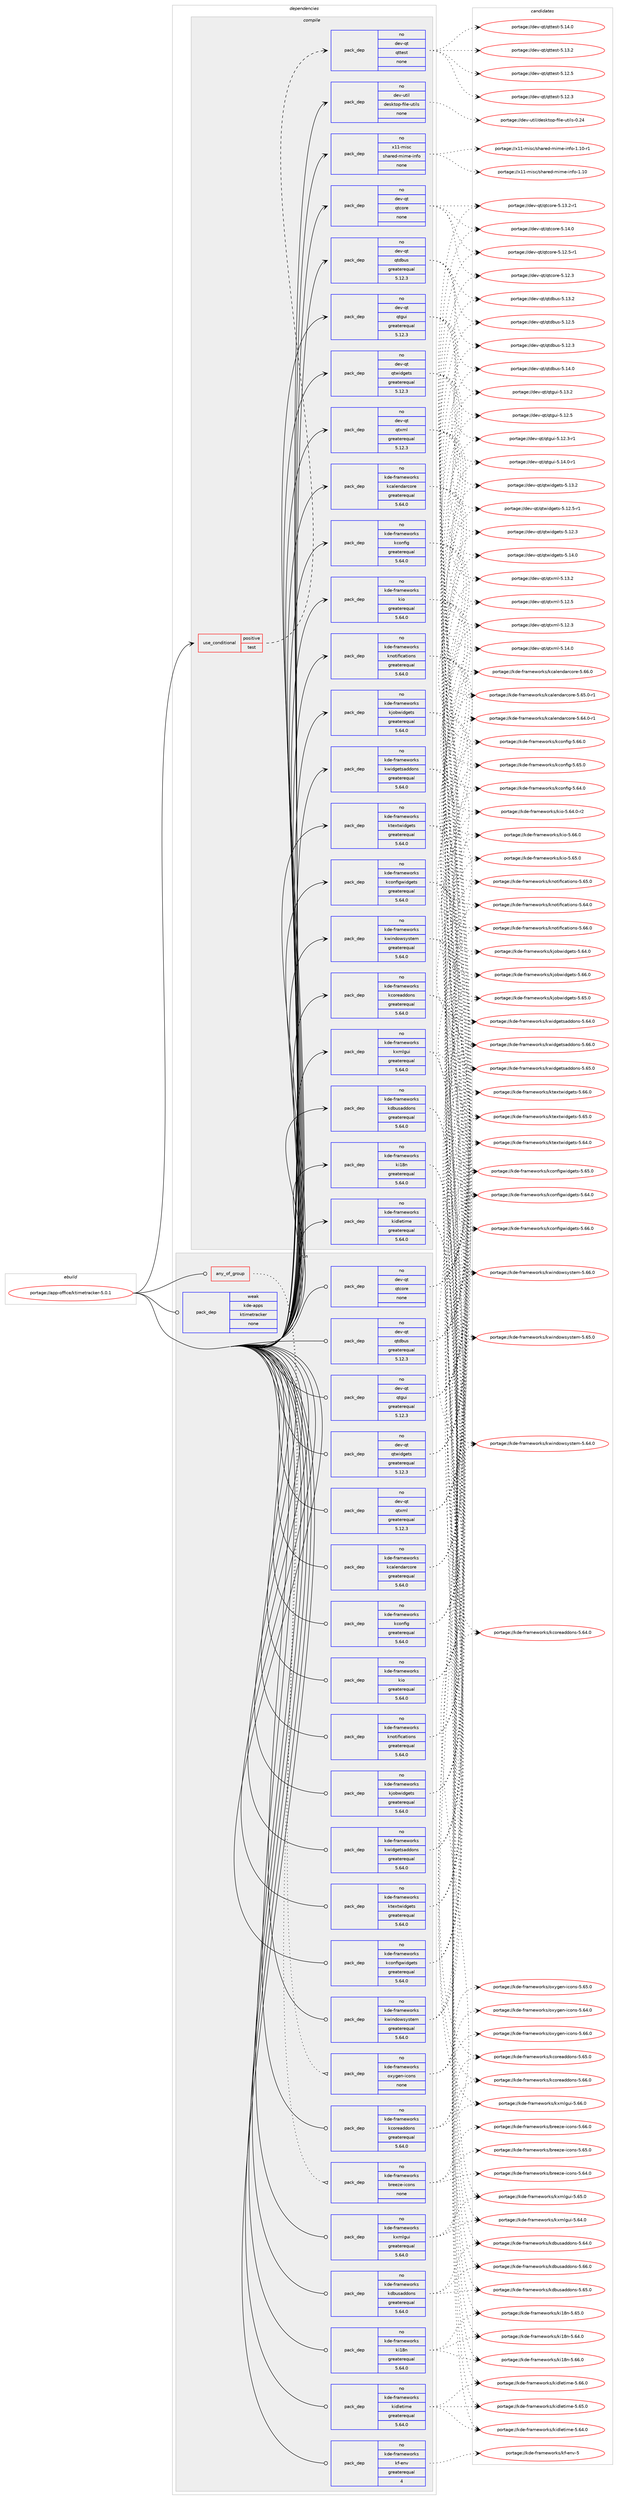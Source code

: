 digraph prolog {

# *************
# Graph options
# *************

newrank=true;
concentrate=true;
compound=true;
graph [rankdir=LR,fontname=Helvetica,fontsize=10,ranksep=1.5];#, ranksep=2.5, nodesep=0.2];
edge  [arrowhead=vee];
node  [fontname=Helvetica,fontsize=10];

# **********
# The ebuild
# **********

subgraph cluster_leftcol {
color=gray;
label=<<i>ebuild</i>>;
id [label="portage://app-office/ktimetracker-5.0.1", color=red, width=4, href="../app-office/ktimetracker-5.0.1.svg"];
}

# ****************
# The dependencies
# ****************

subgraph cluster_midcol {
color=gray;
label=<<i>dependencies</i>>;
subgraph cluster_compile {
fillcolor="#eeeeee";
style=filled;
label=<<i>compile</i>>;
subgraph cond141971 {
dependency606151 [label=<<TABLE BORDER="0" CELLBORDER="1" CELLSPACING="0" CELLPADDING="4"><TR><TD ROWSPAN="3" CELLPADDING="10">use_conditional</TD></TR><TR><TD>positive</TD></TR><TR><TD>test</TD></TR></TABLE>>, shape=none, color=red];
subgraph pack456064 {
dependency606152 [label=<<TABLE BORDER="0" CELLBORDER="1" CELLSPACING="0" CELLPADDING="4" WIDTH="220"><TR><TD ROWSPAN="6" CELLPADDING="30">pack_dep</TD></TR><TR><TD WIDTH="110">no</TD></TR><TR><TD>dev-qt</TD></TR><TR><TD>qttest</TD></TR><TR><TD>none</TD></TR><TR><TD></TD></TR></TABLE>>, shape=none, color=blue];
}
dependency606151:e -> dependency606152:w [weight=20,style="dashed",arrowhead="vee"];
}
id:e -> dependency606151:w [weight=20,style="solid",arrowhead="vee"];
subgraph pack456065 {
dependency606153 [label=<<TABLE BORDER="0" CELLBORDER="1" CELLSPACING="0" CELLPADDING="4" WIDTH="220"><TR><TD ROWSPAN="6" CELLPADDING="30">pack_dep</TD></TR><TR><TD WIDTH="110">no</TD></TR><TR><TD>dev-qt</TD></TR><TR><TD>qtcore</TD></TR><TR><TD>none</TD></TR><TR><TD></TD></TR></TABLE>>, shape=none, color=blue];
}
id:e -> dependency606153:w [weight=20,style="solid",arrowhead="vee"];
subgraph pack456066 {
dependency606154 [label=<<TABLE BORDER="0" CELLBORDER="1" CELLSPACING="0" CELLPADDING="4" WIDTH="220"><TR><TD ROWSPAN="6" CELLPADDING="30">pack_dep</TD></TR><TR><TD WIDTH="110">no</TD></TR><TR><TD>dev-qt</TD></TR><TR><TD>qtdbus</TD></TR><TR><TD>greaterequal</TD></TR><TR><TD>5.12.3</TD></TR></TABLE>>, shape=none, color=blue];
}
id:e -> dependency606154:w [weight=20,style="solid",arrowhead="vee"];
subgraph pack456067 {
dependency606155 [label=<<TABLE BORDER="0" CELLBORDER="1" CELLSPACING="0" CELLPADDING="4" WIDTH="220"><TR><TD ROWSPAN="6" CELLPADDING="30">pack_dep</TD></TR><TR><TD WIDTH="110">no</TD></TR><TR><TD>dev-qt</TD></TR><TR><TD>qtgui</TD></TR><TR><TD>greaterequal</TD></TR><TR><TD>5.12.3</TD></TR></TABLE>>, shape=none, color=blue];
}
id:e -> dependency606155:w [weight=20,style="solid",arrowhead="vee"];
subgraph pack456068 {
dependency606156 [label=<<TABLE BORDER="0" CELLBORDER="1" CELLSPACING="0" CELLPADDING="4" WIDTH="220"><TR><TD ROWSPAN="6" CELLPADDING="30">pack_dep</TD></TR><TR><TD WIDTH="110">no</TD></TR><TR><TD>dev-qt</TD></TR><TR><TD>qtwidgets</TD></TR><TR><TD>greaterequal</TD></TR><TR><TD>5.12.3</TD></TR></TABLE>>, shape=none, color=blue];
}
id:e -> dependency606156:w [weight=20,style="solid",arrowhead="vee"];
subgraph pack456069 {
dependency606157 [label=<<TABLE BORDER="0" CELLBORDER="1" CELLSPACING="0" CELLPADDING="4" WIDTH="220"><TR><TD ROWSPAN="6" CELLPADDING="30">pack_dep</TD></TR><TR><TD WIDTH="110">no</TD></TR><TR><TD>dev-qt</TD></TR><TR><TD>qtxml</TD></TR><TR><TD>greaterequal</TD></TR><TR><TD>5.12.3</TD></TR></TABLE>>, shape=none, color=blue];
}
id:e -> dependency606157:w [weight=20,style="solid",arrowhead="vee"];
subgraph pack456070 {
dependency606158 [label=<<TABLE BORDER="0" CELLBORDER="1" CELLSPACING="0" CELLPADDING="4" WIDTH="220"><TR><TD ROWSPAN="6" CELLPADDING="30">pack_dep</TD></TR><TR><TD WIDTH="110">no</TD></TR><TR><TD>dev-util</TD></TR><TR><TD>desktop-file-utils</TD></TR><TR><TD>none</TD></TR><TR><TD></TD></TR></TABLE>>, shape=none, color=blue];
}
id:e -> dependency606158:w [weight=20,style="solid",arrowhead="vee"];
subgraph pack456071 {
dependency606159 [label=<<TABLE BORDER="0" CELLBORDER="1" CELLSPACING="0" CELLPADDING="4" WIDTH="220"><TR><TD ROWSPAN="6" CELLPADDING="30">pack_dep</TD></TR><TR><TD WIDTH="110">no</TD></TR><TR><TD>kde-frameworks</TD></TR><TR><TD>kcalendarcore</TD></TR><TR><TD>greaterequal</TD></TR><TR><TD>5.64.0</TD></TR></TABLE>>, shape=none, color=blue];
}
id:e -> dependency606159:w [weight=20,style="solid",arrowhead="vee"];
subgraph pack456072 {
dependency606160 [label=<<TABLE BORDER="0" CELLBORDER="1" CELLSPACING="0" CELLPADDING="4" WIDTH="220"><TR><TD ROWSPAN="6" CELLPADDING="30">pack_dep</TD></TR><TR><TD WIDTH="110">no</TD></TR><TR><TD>kde-frameworks</TD></TR><TR><TD>kconfig</TD></TR><TR><TD>greaterequal</TD></TR><TR><TD>5.64.0</TD></TR></TABLE>>, shape=none, color=blue];
}
id:e -> dependency606160:w [weight=20,style="solid",arrowhead="vee"];
subgraph pack456073 {
dependency606161 [label=<<TABLE BORDER="0" CELLBORDER="1" CELLSPACING="0" CELLPADDING="4" WIDTH="220"><TR><TD ROWSPAN="6" CELLPADDING="30">pack_dep</TD></TR><TR><TD WIDTH="110">no</TD></TR><TR><TD>kde-frameworks</TD></TR><TR><TD>kconfigwidgets</TD></TR><TR><TD>greaterequal</TD></TR><TR><TD>5.64.0</TD></TR></TABLE>>, shape=none, color=blue];
}
id:e -> dependency606161:w [weight=20,style="solid",arrowhead="vee"];
subgraph pack456074 {
dependency606162 [label=<<TABLE BORDER="0" CELLBORDER="1" CELLSPACING="0" CELLPADDING="4" WIDTH="220"><TR><TD ROWSPAN="6" CELLPADDING="30">pack_dep</TD></TR><TR><TD WIDTH="110">no</TD></TR><TR><TD>kde-frameworks</TD></TR><TR><TD>kcoreaddons</TD></TR><TR><TD>greaterequal</TD></TR><TR><TD>5.64.0</TD></TR></TABLE>>, shape=none, color=blue];
}
id:e -> dependency606162:w [weight=20,style="solid",arrowhead="vee"];
subgraph pack456075 {
dependency606163 [label=<<TABLE BORDER="0" CELLBORDER="1" CELLSPACING="0" CELLPADDING="4" WIDTH="220"><TR><TD ROWSPAN="6" CELLPADDING="30">pack_dep</TD></TR><TR><TD WIDTH="110">no</TD></TR><TR><TD>kde-frameworks</TD></TR><TR><TD>kdbusaddons</TD></TR><TR><TD>greaterequal</TD></TR><TR><TD>5.64.0</TD></TR></TABLE>>, shape=none, color=blue];
}
id:e -> dependency606163:w [weight=20,style="solid",arrowhead="vee"];
subgraph pack456076 {
dependency606164 [label=<<TABLE BORDER="0" CELLBORDER="1" CELLSPACING="0" CELLPADDING="4" WIDTH="220"><TR><TD ROWSPAN="6" CELLPADDING="30">pack_dep</TD></TR><TR><TD WIDTH="110">no</TD></TR><TR><TD>kde-frameworks</TD></TR><TR><TD>ki18n</TD></TR><TR><TD>greaterequal</TD></TR><TR><TD>5.64.0</TD></TR></TABLE>>, shape=none, color=blue];
}
id:e -> dependency606164:w [weight=20,style="solid",arrowhead="vee"];
subgraph pack456077 {
dependency606165 [label=<<TABLE BORDER="0" CELLBORDER="1" CELLSPACING="0" CELLPADDING="4" WIDTH="220"><TR><TD ROWSPAN="6" CELLPADDING="30">pack_dep</TD></TR><TR><TD WIDTH="110">no</TD></TR><TR><TD>kde-frameworks</TD></TR><TR><TD>kidletime</TD></TR><TR><TD>greaterequal</TD></TR><TR><TD>5.64.0</TD></TR></TABLE>>, shape=none, color=blue];
}
id:e -> dependency606165:w [weight=20,style="solid",arrowhead="vee"];
subgraph pack456078 {
dependency606166 [label=<<TABLE BORDER="0" CELLBORDER="1" CELLSPACING="0" CELLPADDING="4" WIDTH="220"><TR><TD ROWSPAN="6" CELLPADDING="30">pack_dep</TD></TR><TR><TD WIDTH="110">no</TD></TR><TR><TD>kde-frameworks</TD></TR><TR><TD>kio</TD></TR><TR><TD>greaterequal</TD></TR><TR><TD>5.64.0</TD></TR></TABLE>>, shape=none, color=blue];
}
id:e -> dependency606166:w [weight=20,style="solid",arrowhead="vee"];
subgraph pack456079 {
dependency606167 [label=<<TABLE BORDER="0" CELLBORDER="1" CELLSPACING="0" CELLPADDING="4" WIDTH="220"><TR><TD ROWSPAN="6" CELLPADDING="30">pack_dep</TD></TR><TR><TD WIDTH="110">no</TD></TR><TR><TD>kde-frameworks</TD></TR><TR><TD>kjobwidgets</TD></TR><TR><TD>greaterequal</TD></TR><TR><TD>5.64.0</TD></TR></TABLE>>, shape=none, color=blue];
}
id:e -> dependency606167:w [weight=20,style="solid",arrowhead="vee"];
subgraph pack456080 {
dependency606168 [label=<<TABLE BORDER="0" CELLBORDER="1" CELLSPACING="0" CELLPADDING="4" WIDTH="220"><TR><TD ROWSPAN="6" CELLPADDING="30">pack_dep</TD></TR><TR><TD WIDTH="110">no</TD></TR><TR><TD>kde-frameworks</TD></TR><TR><TD>knotifications</TD></TR><TR><TD>greaterequal</TD></TR><TR><TD>5.64.0</TD></TR></TABLE>>, shape=none, color=blue];
}
id:e -> dependency606168:w [weight=20,style="solid",arrowhead="vee"];
subgraph pack456081 {
dependency606169 [label=<<TABLE BORDER="0" CELLBORDER="1" CELLSPACING="0" CELLPADDING="4" WIDTH="220"><TR><TD ROWSPAN="6" CELLPADDING="30">pack_dep</TD></TR><TR><TD WIDTH="110">no</TD></TR><TR><TD>kde-frameworks</TD></TR><TR><TD>ktextwidgets</TD></TR><TR><TD>greaterequal</TD></TR><TR><TD>5.64.0</TD></TR></TABLE>>, shape=none, color=blue];
}
id:e -> dependency606169:w [weight=20,style="solid",arrowhead="vee"];
subgraph pack456082 {
dependency606170 [label=<<TABLE BORDER="0" CELLBORDER="1" CELLSPACING="0" CELLPADDING="4" WIDTH="220"><TR><TD ROWSPAN="6" CELLPADDING="30">pack_dep</TD></TR><TR><TD WIDTH="110">no</TD></TR><TR><TD>kde-frameworks</TD></TR><TR><TD>kwidgetsaddons</TD></TR><TR><TD>greaterequal</TD></TR><TR><TD>5.64.0</TD></TR></TABLE>>, shape=none, color=blue];
}
id:e -> dependency606170:w [weight=20,style="solid",arrowhead="vee"];
subgraph pack456083 {
dependency606171 [label=<<TABLE BORDER="0" CELLBORDER="1" CELLSPACING="0" CELLPADDING="4" WIDTH="220"><TR><TD ROWSPAN="6" CELLPADDING="30">pack_dep</TD></TR><TR><TD WIDTH="110">no</TD></TR><TR><TD>kde-frameworks</TD></TR><TR><TD>kwindowsystem</TD></TR><TR><TD>greaterequal</TD></TR><TR><TD>5.64.0</TD></TR></TABLE>>, shape=none, color=blue];
}
id:e -> dependency606171:w [weight=20,style="solid",arrowhead="vee"];
subgraph pack456084 {
dependency606172 [label=<<TABLE BORDER="0" CELLBORDER="1" CELLSPACING="0" CELLPADDING="4" WIDTH="220"><TR><TD ROWSPAN="6" CELLPADDING="30">pack_dep</TD></TR><TR><TD WIDTH="110">no</TD></TR><TR><TD>kde-frameworks</TD></TR><TR><TD>kxmlgui</TD></TR><TR><TD>greaterequal</TD></TR><TR><TD>5.64.0</TD></TR></TABLE>>, shape=none, color=blue];
}
id:e -> dependency606172:w [weight=20,style="solid",arrowhead="vee"];
subgraph pack456085 {
dependency606173 [label=<<TABLE BORDER="0" CELLBORDER="1" CELLSPACING="0" CELLPADDING="4" WIDTH="220"><TR><TD ROWSPAN="6" CELLPADDING="30">pack_dep</TD></TR><TR><TD WIDTH="110">no</TD></TR><TR><TD>x11-misc</TD></TR><TR><TD>shared-mime-info</TD></TR><TR><TD>none</TD></TR><TR><TD></TD></TR></TABLE>>, shape=none, color=blue];
}
id:e -> dependency606173:w [weight=20,style="solid",arrowhead="vee"];
}
subgraph cluster_compileandrun {
fillcolor="#eeeeee";
style=filled;
label=<<i>compile and run</i>>;
}
subgraph cluster_run {
fillcolor="#eeeeee";
style=filled;
label=<<i>run</i>>;
subgraph any7840 {
dependency606174 [label=<<TABLE BORDER="0" CELLBORDER="1" CELLSPACING="0" CELLPADDING="4"><TR><TD CELLPADDING="10">any_of_group</TD></TR></TABLE>>, shape=none, color=red];subgraph pack456086 {
dependency606175 [label=<<TABLE BORDER="0" CELLBORDER="1" CELLSPACING="0" CELLPADDING="4" WIDTH="220"><TR><TD ROWSPAN="6" CELLPADDING="30">pack_dep</TD></TR><TR><TD WIDTH="110">no</TD></TR><TR><TD>kde-frameworks</TD></TR><TR><TD>breeze-icons</TD></TR><TR><TD>none</TD></TR><TR><TD></TD></TR></TABLE>>, shape=none, color=blue];
}
dependency606174:e -> dependency606175:w [weight=20,style="dotted",arrowhead="oinv"];
subgraph pack456087 {
dependency606176 [label=<<TABLE BORDER="0" CELLBORDER="1" CELLSPACING="0" CELLPADDING="4" WIDTH="220"><TR><TD ROWSPAN="6" CELLPADDING="30">pack_dep</TD></TR><TR><TD WIDTH="110">no</TD></TR><TR><TD>kde-frameworks</TD></TR><TR><TD>oxygen-icons</TD></TR><TR><TD>none</TD></TR><TR><TD></TD></TR></TABLE>>, shape=none, color=blue];
}
dependency606174:e -> dependency606176:w [weight=20,style="dotted",arrowhead="oinv"];
}
id:e -> dependency606174:w [weight=20,style="solid",arrowhead="odot"];
subgraph pack456088 {
dependency606177 [label=<<TABLE BORDER="0" CELLBORDER="1" CELLSPACING="0" CELLPADDING="4" WIDTH="220"><TR><TD ROWSPAN="6" CELLPADDING="30">pack_dep</TD></TR><TR><TD WIDTH="110">no</TD></TR><TR><TD>dev-qt</TD></TR><TR><TD>qtcore</TD></TR><TR><TD>none</TD></TR><TR><TD></TD></TR></TABLE>>, shape=none, color=blue];
}
id:e -> dependency606177:w [weight=20,style="solid",arrowhead="odot"];
subgraph pack456089 {
dependency606178 [label=<<TABLE BORDER="0" CELLBORDER="1" CELLSPACING="0" CELLPADDING="4" WIDTH="220"><TR><TD ROWSPAN="6" CELLPADDING="30">pack_dep</TD></TR><TR><TD WIDTH="110">no</TD></TR><TR><TD>dev-qt</TD></TR><TR><TD>qtdbus</TD></TR><TR><TD>greaterequal</TD></TR><TR><TD>5.12.3</TD></TR></TABLE>>, shape=none, color=blue];
}
id:e -> dependency606178:w [weight=20,style="solid",arrowhead="odot"];
subgraph pack456090 {
dependency606179 [label=<<TABLE BORDER="0" CELLBORDER="1" CELLSPACING="0" CELLPADDING="4" WIDTH="220"><TR><TD ROWSPAN="6" CELLPADDING="30">pack_dep</TD></TR><TR><TD WIDTH="110">no</TD></TR><TR><TD>dev-qt</TD></TR><TR><TD>qtgui</TD></TR><TR><TD>greaterequal</TD></TR><TR><TD>5.12.3</TD></TR></TABLE>>, shape=none, color=blue];
}
id:e -> dependency606179:w [weight=20,style="solid",arrowhead="odot"];
subgraph pack456091 {
dependency606180 [label=<<TABLE BORDER="0" CELLBORDER="1" CELLSPACING="0" CELLPADDING="4" WIDTH="220"><TR><TD ROWSPAN="6" CELLPADDING="30">pack_dep</TD></TR><TR><TD WIDTH="110">no</TD></TR><TR><TD>dev-qt</TD></TR><TR><TD>qtwidgets</TD></TR><TR><TD>greaterequal</TD></TR><TR><TD>5.12.3</TD></TR></TABLE>>, shape=none, color=blue];
}
id:e -> dependency606180:w [weight=20,style="solid",arrowhead="odot"];
subgraph pack456092 {
dependency606181 [label=<<TABLE BORDER="0" CELLBORDER="1" CELLSPACING="0" CELLPADDING="4" WIDTH="220"><TR><TD ROWSPAN="6" CELLPADDING="30">pack_dep</TD></TR><TR><TD WIDTH="110">no</TD></TR><TR><TD>dev-qt</TD></TR><TR><TD>qtxml</TD></TR><TR><TD>greaterequal</TD></TR><TR><TD>5.12.3</TD></TR></TABLE>>, shape=none, color=blue];
}
id:e -> dependency606181:w [weight=20,style="solid",arrowhead="odot"];
subgraph pack456093 {
dependency606182 [label=<<TABLE BORDER="0" CELLBORDER="1" CELLSPACING="0" CELLPADDING="4" WIDTH="220"><TR><TD ROWSPAN="6" CELLPADDING="30">pack_dep</TD></TR><TR><TD WIDTH="110">no</TD></TR><TR><TD>kde-frameworks</TD></TR><TR><TD>kcalendarcore</TD></TR><TR><TD>greaterequal</TD></TR><TR><TD>5.64.0</TD></TR></TABLE>>, shape=none, color=blue];
}
id:e -> dependency606182:w [weight=20,style="solid",arrowhead="odot"];
subgraph pack456094 {
dependency606183 [label=<<TABLE BORDER="0" CELLBORDER="1" CELLSPACING="0" CELLPADDING="4" WIDTH="220"><TR><TD ROWSPAN="6" CELLPADDING="30">pack_dep</TD></TR><TR><TD WIDTH="110">no</TD></TR><TR><TD>kde-frameworks</TD></TR><TR><TD>kconfig</TD></TR><TR><TD>greaterequal</TD></TR><TR><TD>5.64.0</TD></TR></TABLE>>, shape=none, color=blue];
}
id:e -> dependency606183:w [weight=20,style="solid",arrowhead="odot"];
subgraph pack456095 {
dependency606184 [label=<<TABLE BORDER="0" CELLBORDER="1" CELLSPACING="0" CELLPADDING="4" WIDTH="220"><TR><TD ROWSPAN="6" CELLPADDING="30">pack_dep</TD></TR><TR><TD WIDTH="110">no</TD></TR><TR><TD>kde-frameworks</TD></TR><TR><TD>kconfigwidgets</TD></TR><TR><TD>greaterequal</TD></TR><TR><TD>5.64.0</TD></TR></TABLE>>, shape=none, color=blue];
}
id:e -> dependency606184:w [weight=20,style="solid",arrowhead="odot"];
subgraph pack456096 {
dependency606185 [label=<<TABLE BORDER="0" CELLBORDER="1" CELLSPACING="0" CELLPADDING="4" WIDTH="220"><TR><TD ROWSPAN="6" CELLPADDING="30">pack_dep</TD></TR><TR><TD WIDTH="110">no</TD></TR><TR><TD>kde-frameworks</TD></TR><TR><TD>kcoreaddons</TD></TR><TR><TD>greaterequal</TD></TR><TR><TD>5.64.0</TD></TR></TABLE>>, shape=none, color=blue];
}
id:e -> dependency606185:w [weight=20,style="solid",arrowhead="odot"];
subgraph pack456097 {
dependency606186 [label=<<TABLE BORDER="0" CELLBORDER="1" CELLSPACING="0" CELLPADDING="4" WIDTH="220"><TR><TD ROWSPAN="6" CELLPADDING="30">pack_dep</TD></TR><TR><TD WIDTH="110">no</TD></TR><TR><TD>kde-frameworks</TD></TR><TR><TD>kdbusaddons</TD></TR><TR><TD>greaterequal</TD></TR><TR><TD>5.64.0</TD></TR></TABLE>>, shape=none, color=blue];
}
id:e -> dependency606186:w [weight=20,style="solid",arrowhead="odot"];
subgraph pack456098 {
dependency606187 [label=<<TABLE BORDER="0" CELLBORDER="1" CELLSPACING="0" CELLPADDING="4" WIDTH="220"><TR><TD ROWSPAN="6" CELLPADDING="30">pack_dep</TD></TR><TR><TD WIDTH="110">no</TD></TR><TR><TD>kde-frameworks</TD></TR><TR><TD>kf-env</TD></TR><TR><TD>greaterequal</TD></TR><TR><TD>4</TD></TR></TABLE>>, shape=none, color=blue];
}
id:e -> dependency606187:w [weight=20,style="solid",arrowhead="odot"];
subgraph pack456099 {
dependency606188 [label=<<TABLE BORDER="0" CELLBORDER="1" CELLSPACING="0" CELLPADDING="4" WIDTH="220"><TR><TD ROWSPAN="6" CELLPADDING="30">pack_dep</TD></TR><TR><TD WIDTH="110">no</TD></TR><TR><TD>kde-frameworks</TD></TR><TR><TD>ki18n</TD></TR><TR><TD>greaterequal</TD></TR><TR><TD>5.64.0</TD></TR></TABLE>>, shape=none, color=blue];
}
id:e -> dependency606188:w [weight=20,style="solid",arrowhead="odot"];
subgraph pack456100 {
dependency606189 [label=<<TABLE BORDER="0" CELLBORDER="1" CELLSPACING="0" CELLPADDING="4" WIDTH="220"><TR><TD ROWSPAN="6" CELLPADDING="30">pack_dep</TD></TR><TR><TD WIDTH="110">no</TD></TR><TR><TD>kde-frameworks</TD></TR><TR><TD>kidletime</TD></TR><TR><TD>greaterequal</TD></TR><TR><TD>5.64.0</TD></TR></TABLE>>, shape=none, color=blue];
}
id:e -> dependency606189:w [weight=20,style="solid",arrowhead="odot"];
subgraph pack456101 {
dependency606190 [label=<<TABLE BORDER="0" CELLBORDER="1" CELLSPACING="0" CELLPADDING="4" WIDTH="220"><TR><TD ROWSPAN="6" CELLPADDING="30">pack_dep</TD></TR><TR><TD WIDTH="110">no</TD></TR><TR><TD>kde-frameworks</TD></TR><TR><TD>kio</TD></TR><TR><TD>greaterequal</TD></TR><TR><TD>5.64.0</TD></TR></TABLE>>, shape=none, color=blue];
}
id:e -> dependency606190:w [weight=20,style="solid",arrowhead="odot"];
subgraph pack456102 {
dependency606191 [label=<<TABLE BORDER="0" CELLBORDER="1" CELLSPACING="0" CELLPADDING="4" WIDTH="220"><TR><TD ROWSPAN="6" CELLPADDING="30">pack_dep</TD></TR><TR><TD WIDTH="110">no</TD></TR><TR><TD>kde-frameworks</TD></TR><TR><TD>kjobwidgets</TD></TR><TR><TD>greaterequal</TD></TR><TR><TD>5.64.0</TD></TR></TABLE>>, shape=none, color=blue];
}
id:e -> dependency606191:w [weight=20,style="solid",arrowhead="odot"];
subgraph pack456103 {
dependency606192 [label=<<TABLE BORDER="0" CELLBORDER="1" CELLSPACING="0" CELLPADDING="4" WIDTH="220"><TR><TD ROWSPAN="6" CELLPADDING="30">pack_dep</TD></TR><TR><TD WIDTH="110">no</TD></TR><TR><TD>kde-frameworks</TD></TR><TR><TD>knotifications</TD></TR><TR><TD>greaterequal</TD></TR><TR><TD>5.64.0</TD></TR></TABLE>>, shape=none, color=blue];
}
id:e -> dependency606192:w [weight=20,style="solid",arrowhead="odot"];
subgraph pack456104 {
dependency606193 [label=<<TABLE BORDER="0" CELLBORDER="1" CELLSPACING="0" CELLPADDING="4" WIDTH="220"><TR><TD ROWSPAN="6" CELLPADDING="30">pack_dep</TD></TR><TR><TD WIDTH="110">no</TD></TR><TR><TD>kde-frameworks</TD></TR><TR><TD>ktextwidgets</TD></TR><TR><TD>greaterequal</TD></TR><TR><TD>5.64.0</TD></TR></TABLE>>, shape=none, color=blue];
}
id:e -> dependency606193:w [weight=20,style="solid",arrowhead="odot"];
subgraph pack456105 {
dependency606194 [label=<<TABLE BORDER="0" CELLBORDER="1" CELLSPACING="0" CELLPADDING="4" WIDTH="220"><TR><TD ROWSPAN="6" CELLPADDING="30">pack_dep</TD></TR><TR><TD WIDTH="110">no</TD></TR><TR><TD>kde-frameworks</TD></TR><TR><TD>kwidgetsaddons</TD></TR><TR><TD>greaterequal</TD></TR><TR><TD>5.64.0</TD></TR></TABLE>>, shape=none, color=blue];
}
id:e -> dependency606194:w [weight=20,style="solid",arrowhead="odot"];
subgraph pack456106 {
dependency606195 [label=<<TABLE BORDER="0" CELLBORDER="1" CELLSPACING="0" CELLPADDING="4" WIDTH="220"><TR><TD ROWSPAN="6" CELLPADDING="30">pack_dep</TD></TR><TR><TD WIDTH="110">no</TD></TR><TR><TD>kde-frameworks</TD></TR><TR><TD>kwindowsystem</TD></TR><TR><TD>greaterequal</TD></TR><TR><TD>5.64.0</TD></TR></TABLE>>, shape=none, color=blue];
}
id:e -> dependency606195:w [weight=20,style="solid",arrowhead="odot"];
subgraph pack456107 {
dependency606196 [label=<<TABLE BORDER="0" CELLBORDER="1" CELLSPACING="0" CELLPADDING="4" WIDTH="220"><TR><TD ROWSPAN="6" CELLPADDING="30">pack_dep</TD></TR><TR><TD WIDTH="110">no</TD></TR><TR><TD>kde-frameworks</TD></TR><TR><TD>kxmlgui</TD></TR><TR><TD>greaterequal</TD></TR><TR><TD>5.64.0</TD></TR></TABLE>>, shape=none, color=blue];
}
id:e -> dependency606196:w [weight=20,style="solid",arrowhead="odot"];
subgraph pack456108 {
dependency606197 [label=<<TABLE BORDER="0" CELLBORDER="1" CELLSPACING="0" CELLPADDING="4" WIDTH="220"><TR><TD ROWSPAN="6" CELLPADDING="30">pack_dep</TD></TR><TR><TD WIDTH="110">weak</TD></TR><TR><TD>kde-apps</TD></TR><TR><TD>ktimetracker</TD></TR><TR><TD>none</TD></TR><TR><TD></TD></TR></TABLE>>, shape=none, color=blue];
}
id:e -> dependency606197:w [weight=20,style="solid",arrowhead="odot"];
}
}

# **************
# The candidates
# **************

subgraph cluster_choices {
rank=same;
color=gray;
label=<<i>candidates</i>>;

subgraph choice456064 {
color=black;
nodesep=1;
choice100101118451131164711311611610111511645534649524648 [label="portage://dev-qt/qttest-5.14.0", color=red, width=4,href="../dev-qt/qttest-5.14.0.svg"];
choice100101118451131164711311611610111511645534649514650 [label="portage://dev-qt/qttest-5.13.2", color=red, width=4,href="../dev-qt/qttest-5.13.2.svg"];
choice100101118451131164711311611610111511645534649504653 [label="portage://dev-qt/qttest-5.12.5", color=red, width=4,href="../dev-qt/qttest-5.12.5.svg"];
choice100101118451131164711311611610111511645534649504651 [label="portage://dev-qt/qttest-5.12.3", color=red, width=4,href="../dev-qt/qttest-5.12.3.svg"];
dependency606152:e -> choice100101118451131164711311611610111511645534649524648:w [style=dotted,weight="100"];
dependency606152:e -> choice100101118451131164711311611610111511645534649514650:w [style=dotted,weight="100"];
dependency606152:e -> choice100101118451131164711311611610111511645534649504653:w [style=dotted,weight="100"];
dependency606152:e -> choice100101118451131164711311611610111511645534649504651:w [style=dotted,weight="100"];
}
subgraph choice456065 {
color=black;
nodesep=1;
choice10010111845113116471131169911111410145534649524648 [label="portage://dev-qt/qtcore-5.14.0", color=red, width=4,href="../dev-qt/qtcore-5.14.0.svg"];
choice100101118451131164711311699111114101455346495146504511449 [label="portage://dev-qt/qtcore-5.13.2-r1", color=red, width=4,href="../dev-qt/qtcore-5.13.2-r1.svg"];
choice100101118451131164711311699111114101455346495046534511449 [label="portage://dev-qt/qtcore-5.12.5-r1", color=red, width=4,href="../dev-qt/qtcore-5.12.5-r1.svg"];
choice10010111845113116471131169911111410145534649504651 [label="portage://dev-qt/qtcore-5.12.3", color=red, width=4,href="../dev-qt/qtcore-5.12.3.svg"];
dependency606153:e -> choice10010111845113116471131169911111410145534649524648:w [style=dotted,weight="100"];
dependency606153:e -> choice100101118451131164711311699111114101455346495146504511449:w [style=dotted,weight="100"];
dependency606153:e -> choice100101118451131164711311699111114101455346495046534511449:w [style=dotted,weight="100"];
dependency606153:e -> choice10010111845113116471131169911111410145534649504651:w [style=dotted,weight="100"];
}
subgraph choice456066 {
color=black;
nodesep=1;
choice10010111845113116471131161009811711545534649524648 [label="portage://dev-qt/qtdbus-5.14.0", color=red, width=4,href="../dev-qt/qtdbus-5.14.0.svg"];
choice10010111845113116471131161009811711545534649514650 [label="portage://dev-qt/qtdbus-5.13.2", color=red, width=4,href="../dev-qt/qtdbus-5.13.2.svg"];
choice10010111845113116471131161009811711545534649504653 [label="portage://dev-qt/qtdbus-5.12.5", color=red, width=4,href="../dev-qt/qtdbus-5.12.5.svg"];
choice10010111845113116471131161009811711545534649504651 [label="portage://dev-qt/qtdbus-5.12.3", color=red, width=4,href="../dev-qt/qtdbus-5.12.3.svg"];
dependency606154:e -> choice10010111845113116471131161009811711545534649524648:w [style=dotted,weight="100"];
dependency606154:e -> choice10010111845113116471131161009811711545534649514650:w [style=dotted,weight="100"];
dependency606154:e -> choice10010111845113116471131161009811711545534649504653:w [style=dotted,weight="100"];
dependency606154:e -> choice10010111845113116471131161009811711545534649504651:w [style=dotted,weight="100"];
}
subgraph choice456067 {
color=black;
nodesep=1;
choice1001011184511311647113116103117105455346495246484511449 [label="portage://dev-qt/qtgui-5.14.0-r1", color=red, width=4,href="../dev-qt/qtgui-5.14.0-r1.svg"];
choice100101118451131164711311610311710545534649514650 [label="portage://dev-qt/qtgui-5.13.2", color=red, width=4,href="../dev-qt/qtgui-5.13.2.svg"];
choice100101118451131164711311610311710545534649504653 [label="portage://dev-qt/qtgui-5.12.5", color=red, width=4,href="../dev-qt/qtgui-5.12.5.svg"];
choice1001011184511311647113116103117105455346495046514511449 [label="portage://dev-qt/qtgui-5.12.3-r1", color=red, width=4,href="../dev-qt/qtgui-5.12.3-r1.svg"];
dependency606155:e -> choice1001011184511311647113116103117105455346495246484511449:w [style=dotted,weight="100"];
dependency606155:e -> choice100101118451131164711311610311710545534649514650:w [style=dotted,weight="100"];
dependency606155:e -> choice100101118451131164711311610311710545534649504653:w [style=dotted,weight="100"];
dependency606155:e -> choice1001011184511311647113116103117105455346495046514511449:w [style=dotted,weight="100"];
}
subgraph choice456068 {
color=black;
nodesep=1;
choice100101118451131164711311611910510010310111611545534649524648 [label="portage://dev-qt/qtwidgets-5.14.0", color=red, width=4,href="../dev-qt/qtwidgets-5.14.0.svg"];
choice100101118451131164711311611910510010310111611545534649514650 [label="portage://dev-qt/qtwidgets-5.13.2", color=red, width=4,href="../dev-qt/qtwidgets-5.13.2.svg"];
choice1001011184511311647113116119105100103101116115455346495046534511449 [label="portage://dev-qt/qtwidgets-5.12.5-r1", color=red, width=4,href="../dev-qt/qtwidgets-5.12.5-r1.svg"];
choice100101118451131164711311611910510010310111611545534649504651 [label="portage://dev-qt/qtwidgets-5.12.3", color=red, width=4,href="../dev-qt/qtwidgets-5.12.3.svg"];
dependency606156:e -> choice100101118451131164711311611910510010310111611545534649524648:w [style=dotted,weight="100"];
dependency606156:e -> choice100101118451131164711311611910510010310111611545534649514650:w [style=dotted,weight="100"];
dependency606156:e -> choice1001011184511311647113116119105100103101116115455346495046534511449:w [style=dotted,weight="100"];
dependency606156:e -> choice100101118451131164711311611910510010310111611545534649504651:w [style=dotted,weight="100"];
}
subgraph choice456069 {
color=black;
nodesep=1;
choice100101118451131164711311612010910845534649524648 [label="portage://dev-qt/qtxml-5.14.0", color=red, width=4,href="../dev-qt/qtxml-5.14.0.svg"];
choice100101118451131164711311612010910845534649514650 [label="portage://dev-qt/qtxml-5.13.2", color=red, width=4,href="../dev-qt/qtxml-5.13.2.svg"];
choice100101118451131164711311612010910845534649504653 [label="portage://dev-qt/qtxml-5.12.5", color=red, width=4,href="../dev-qt/qtxml-5.12.5.svg"];
choice100101118451131164711311612010910845534649504651 [label="portage://dev-qt/qtxml-5.12.3", color=red, width=4,href="../dev-qt/qtxml-5.12.3.svg"];
dependency606157:e -> choice100101118451131164711311612010910845534649524648:w [style=dotted,weight="100"];
dependency606157:e -> choice100101118451131164711311612010910845534649514650:w [style=dotted,weight="100"];
dependency606157:e -> choice100101118451131164711311612010910845534649504653:w [style=dotted,weight="100"];
dependency606157:e -> choice100101118451131164711311612010910845534649504651:w [style=dotted,weight="100"];
}
subgraph choice456070 {
color=black;
nodesep=1;
choice100101118451171161051084710010111510711611111245102105108101451171161051081154548465052 [label="portage://dev-util/desktop-file-utils-0.24", color=red, width=4,href="../dev-util/desktop-file-utils-0.24.svg"];
dependency606158:e -> choice100101118451171161051084710010111510711611111245102105108101451171161051081154548465052:w [style=dotted,weight="100"];
}
subgraph choice456071 {
color=black;
nodesep=1;
choice1071001014510211497109101119111114107115471079997108101110100971149911111410145534654544648 [label="portage://kde-frameworks/kcalendarcore-5.66.0", color=red, width=4,href="../kde-frameworks/kcalendarcore-5.66.0.svg"];
choice10710010145102114971091011191111141071154710799971081011101009711499111114101455346545346484511449 [label="portage://kde-frameworks/kcalendarcore-5.65.0-r1", color=red, width=4,href="../kde-frameworks/kcalendarcore-5.65.0-r1.svg"];
choice10710010145102114971091011191111141071154710799971081011101009711499111114101455346545246484511449 [label="portage://kde-frameworks/kcalendarcore-5.64.0-r1", color=red, width=4,href="../kde-frameworks/kcalendarcore-5.64.0-r1.svg"];
dependency606159:e -> choice1071001014510211497109101119111114107115471079997108101110100971149911111410145534654544648:w [style=dotted,weight="100"];
dependency606159:e -> choice10710010145102114971091011191111141071154710799971081011101009711499111114101455346545346484511449:w [style=dotted,weight="100"];
dependency606159:e -> choice10710010145102114971091011191111141071154710799971081011101009711499111114101455346545246484511449:w [style=dotted,weight="100"];
}
subgraph choice456072 {
color=black;
nodesep=1;
choice1071001014510211497109101119111114107115471079911111010210510345534654544648 [label="portage://kde-frameworks/kconfig-5.66.0", color=red, width=4,href="../kde-frameworks/kconfig-5.66.0.svg"];
choice1071001014510211497109101119111114107115471079911111010210510345534654534648 [label="portage://kde-frameworks/kconfig-5.65.0", color=red, width=4,href="../kde-frameworks/kconfig-5.65.0.svg"];
choice1071001014510211497109101119111114107115471079911111010210510345534654524648 [label="portage://kde-frameworks/kconfig-5.64.0", color=red, width=4,href="../kde-frameworks/kconfig-5.64.0.svg"];
dependency606160:e -> choice1071001014510211497109101119111114107115471079911111010210510345534654544648:w [style=dotted,weight="100"];
dependency606160:e -> choice1071001014510211497109101119111114107115471079911111010210510345534654534648:w [style=dotted,weight="100"];
dependency606160:e -> choice1071001014510211497109101119111114107115471079911111010210510345534654524648:w [style=dotted,weight="100"];
}
subgraph choice456073 {
color=black;
nodesep=1;
choice1071001014510211497109101119111114107115471079911111010210510311910510010310111611545534654544648 [label="portage://kde-frameworks/kconfigwidgets-5.66.0", color=red, width=4,href="../kde-frameworks/kconfigwidgets-5.66.0.svg"];
choice1071001014510211497109101119111114107115471079911111010210510311910510010310111611545534654534648 [label="portage://kde-frameworks/kconfigwidgets-5.65.0", color=red, width=4,href="../kde-frameworks/kconfigwidgets-5.65.0.svg"];
choice1071001014510211497109101119111114107115471079911111010210510311910510010310111611545534654524648 [label="portage://kde-frameworks/kconfigwidgets-5.64.0", color=red, width=4,href="../kde-frameworks/kconfigwidgets-5.64.0.svg"];
dependency606161:e -> choice1071001014510211497109101119111114107115471079911111010210510311910510010310111611545534654544648:w [style=dotted,weight="100"];
dependency606161:e -> choice1071001014510211497109101119111114107115471079911111010210510311910510010310111611545534654534648:w [style=dotted,weight="100"];
dependency606161:e -> choice1071001014510211497109101119111114107115471079911111010210510311910510010310111611545534654524648:w [style=dotted,weight="100"];
}
subgraph choice456074 {
color=black;
nodesep=1;
choice107100101451021149710910111911111410711547107991111141019710010011111011545534654544648 [label="portage://kde-frameworks/kcoreaddons-5.66.0", color=red, width=4,href="../kde-frameworks/kcoreaddons-5.66.0.svg"];
choice107100101451021149710910111911111410711547107991111141019710010011111011545534654534648 [label="portage://kde-frameworks/kcoreaddons-5.65.0", color=red, width=4,href="../kde-frameworks/kcoreaddons-5.65.0.svg"];
choice107100101451021149710910111911111410711547107991111141019710010011111011545534654524648 [label="portage://kde-frameworks/kcoreaddons-5.64.0", color=red, width=4,href="../kde-frameworks/kcoreaddons-5.64.0.svg"];
dependency606162:e -> choice107100101451021149710910111911111410711547107991111141019710010011111011545534654544648:w [style=dotted,weight="100"];
dependency606162:e -> choice107100101451021149710910111911111410711547107991111141019710010011111011545534654534648:w [style=dotted,weight="100"];
dependency606162:e -> choice107100101451021149710910111911111410711547107991111141019710010011111011545534654524648:w [style=dotted,weight="100"];
}
subgraph choice456075 {
color=black;
nodesep=1;
choice107100101451021149710910111911111410711547107100981171159710010011111011545534654544648 [label="portage://kde-frameworks/kdbusaddons-5.66.0", color=red, width=4,href="../kde-frameworks/kdbusaddons-5.66.0.svg"];
choice107100101451021149710910111911111410711547107100981171159710010011111011545534654534648 [label="portage://kde-frameworks/kdbusaddons-5.65.0", color=red, width=4,href="../kde-frameworks/kdbusaddons-5.65.0.svg"];
choice107100101451021149710910111911111410711547107100981171159710010011111011545534654524648 [label="portage://kde-frameworks/kdbusaddons-5.64.0", color=red, width=4,href="../kde-frameworks/kdbusaddons-5.64.0.svg"];
dependency606163:e -> choice107100101451021149710910111911111410711547107100981171159710010011111011545534654544648:w [style=dotted,weight="100"];
dependency606163:e -> choice107100101451021149710910111911111410711547107100981171159710010011111011545534654534648:w [style=dotted,weight="100"];
dependency606163:e -> choice107100101451021149710910111911111410711547107100981171159710010011111011545534654524648:w [style=dotted,weight="100"];
}
subgraph choice456076 {
color=black;
nodesep=1;
choice107100101451021149710910111911111410711547107105495611045534654544648 [label="portage://kde-frameworks/ki18n-5.66.0", color=red, width=4,href="../kde-frameworks/ki18n-5.66.0.svg"];
choice107100101451021149710910111911111410711547107105495611045534654534648 [label="portage://kde-frameworks/ki18n-5.65.0", color=red, width=4,href="../kde-frameworks/ki18n-5.65.0.svg"];
choice107100101451021149710910111911111410711547107105495611045534654524648 [label="portage://kde-frameworks/ki18n-5.64.0", color=red, width=4,href="../kde-frameworks/ki18n-5.64.0.svg"];
dependency606164:e -> choice107100101451021149710910111911111410711547107105495611045534654544648:w [style=dotted,weight="100"];
dependency606164:e -> choice107100101451021149710910111911111410711547107105495611045534654534648:w [style=dotted,weight="100"];
dependency606164:e -> choice107100101451021149710910111911111410711547107105495611045534654524648:w [style=dotted,weight="100"];
}
subgraph choice456077 {
color=black;
nodesep=1;
choice10710010145102114971091011191111141071154710710510010810111610510910145534654544648 [label="portage://kde-frameworks/kidletime-5.66.0", color=red, width=4,href="../kde-frameworks/kidletime-5.66.0.svg"];
choice10710010145102114971091011191111141071154710710510010810111610510910145534654534648 [label="portage://kde-frameworks/kidletime-5.65.0", color=red, width=4,href="../kde-frameworks/kidletime-5.65.0.svg"];
choice10710010145102114971091011191111141071154710710510010810111610510910145534654524648 [label="portage://kde-frameworks/kidletime-5.64.0", color=red, width=4,href="../kde-frameworks/kidletime-5.64.0.svg"];
dependency606165:e -> choice10710010145102114971091011191111141071154710710510010810111610510910145534654544648:w [style=dotted,weight="100"];
dependency606165:e -> choice10710010145102114971091011191111141071154710710510010810111610510910145534654534648:w [style=dotted,weight="100"];
dependency606165:e -> choice10710010145102114971091011191111141071154710710510010810111610510910145534654524648:w [style=dotted,weight="100"];
}
subgraph choice456078 {
color=black;
nodesep=1;
choice10710010145102114971091011191111141071154710710511145534654544648 [label="portage://kde-frameworks/kio-5.66.0", color=red, width=4,href="../kde-frameworks/kio-5.66.0.svg"];
choice10710010145102114971091011191111141071154710710511145534654534648 [label="portage://kde-frameworks/kio-5.65.0", color=red, width=4,href="../kde-frameworks/kio-5.65.0.svg"];
choice107100101451021149710910111911111410711547107105111455346545246484511450 [label="portage://kde-frameworks/kio-5.64.0-r2", color=red, width=4,href="../kde-frameworks/kio-5.64.0-r2.svg"];
dependency606166:e -> choice10710010145102114971091011191111141071154710710511145534654544648:w [style=dotted,weight="100"];
dependency606166:e -> choice10710010145102114971091011191111141071154710710511145534654534648:w [style=dotted,weight="100"];
dependency606166:e -> choice107100101451021149710910111911111410711547107105111455346545246484511450:w [style=dotted,weight="100"];
}
subgraph choice456079 {
color=black;
nodesep=1;
choice1071001014510211497109101119111114107115471071061119811910510010310111611545534654544648 [label="portage://kde-frameworks/kjobwidgets-5.66.0", color=red, width=4,href="../kde-frameworks/kjobwidgets-5.66.0.svg"];
choice1071001014510211497109101119111114107115471071061119811910510010310111611545534654534648 [label="portage://kde-frameworks/kjobwidgets-5.65.0", color=red, width=4,href="../kde-frameworks/kjobwidgets-5.65.0.svg"];
choice1071001014510211497109101119111114107115471071061119811910510010310111611545534654524648 [label="portage://kde-frameworks/kjobwidgets-5.64.0", color=red, width=4,href="../kde-frameworks/kjobwidgets-5.64.0.svg"];
dependency606167:e -> choice1071001014510211497109101119111114107115471071061119811910510010310111611545534654544648:w [style=dotted,weight="100"];
dependency606167:e -> choice1071001014510211497109101119111114107115471071061119811910510010310111611545534654534648:w [style=dotted,weight="100"];
dependency606167:e -> choice1071001014510211497109101119111114107115471071061119811910510010310111611545534654524648:w [style=dotted,weight="100"];
}
subgraph choice456080 {
color=black;
nodesep=1;
choice107100101451021149710910111911111410711547107110111116105102105999711610511111011545534654544648 [label="portage://kde-frameworks/knotifications-5.66.0", color=red, width=4,href="../kde-frameworks/knotifications-5.66.0.svg"];
choice107100101451021149710910111911111410711547107110111116105102105999711610511111011545534654534648 [label="portage://kde-frameworks/knotifications-5.65.0", color=red, width=4,href="../kde-frameworks/knotifications-5.65.0.svg"];
choice107100101451021149710910111911111410711547107110111116105102105999711610511111011545534654524648 [label="portage://kde-frameworks/knotifications-5.64.0", color=red, width=4,href="../kde-frameworks/knotifications-5.64.0.svg"];
dependency606168:e -> choice107100101451021149710910111911111410711547107110111116105102105999711610511111011545534654544648:w [style=dotted,weight="100"];
dependency606168:e -> choice107100101451021149710910111911111410711547107110111116105102105999711610511111011545534654534648:w [style=dotted,weight="100"];
dependency606168:e -> choice107100101451021149710910111911111410711547107110111116105102105999711610511111011545534654524648:w [style=dotted,weight="100"];
}
subgraph choice456081 {
color=black;
nodesep=1;
choice10710010145102114971091011191111141071154710711610112011611910510010310111611545534654544648 [label="portage://kde-frameworks/ktextwidgets-5.66.0", color=red, width=4,href="../kde-frameworks/ktextwidgets-5.66.0.svg"];
choice10710010145102114971091011191111141071154710711610112011611910510010310111611545534654534648 [label="portage://kde-frameworks/ktextwidgets-5.65.0", color=red, width=4,href="../kde-frameworks/ktextwidgets-5.65.0.svg"];
choice10710010145102114971091011191111141071154710711610112011611910510010310111611545534654524648 [label="portage://kde-frameworks/ktextwidgets-5.64.0", color=red, width=4,href="../kde-frameworks/ktextwidgets-5.64.0.svg"];
dependency606169:e -> choice10710010145102114971091011191111141071154710711610112011611910510010310111611545534654544648:w [style=dotted,weight="100"];
dependency606169:e -> choice10710010145102114971091011191111141071154710711610112011611910510010310111611545534654534648:w [style=dotted,weight="100"];
dependency606169:e -> choice10710010145102114971091011191111141071154710711610112011611910510010310111611545534654524648:w [style=dotted,weight="100"];
}
subgraph choice456082 {
color=black;
nodesep=1;
choice1071001014510211497109101119111114107115471071191051001031011161159710010011111011545534654544648 [label="portage://kde-frameworks/kwidgetsaddons-5.66.0", color=red, width=4,href="../kde-frameworks/kwidgetsaddons-5.66.0.svg"];
choice1071001014510211497109101119111114107115471071191051001031011161159710010011111011545534654534648 [label="portage://kde-frameworks/kwidgetsaddons-5.65.0", color=red, width=4,href="../kde-frameworks/kwidgetsaddons-5.65.0.svg"];
choice1071001014510211497109101119111114107115471071191051001031011161159710010011111011545534654524648 [label="portage://kde-frameworks/kwidgetsaddons-5.64.0", color=red, width=4,href="../kde-frameworks/kwidgetsaddons-5.64.0.svg"];
dependency606170:e -> choice1071001014510211497109101119111114107115471071191051001031011161159710010011111011545534654544648:w [style=dotted,weight="100"];
dependency606170:e -> choice1071001014510211497109101119111114107115471071191051001031011161159710010011111011545534654534648:w [style=dotted,weight="100"];
dependency606170:e -> choice1071001014510211497109101119111114107115471071191051001031011161159710010011111011545534654524648:w [style=dotted,weight="100"];
}
subgraph choice456083 {
color=black;
nodesep=1;
choice10710010145102114971091011191111141071154710711910511010011111911512111511610110945534654544648 [label="portage://kde-frameworks/kwindowsystem-5.66.0", color=red, width=4,href="../kde-frameworks/kwindowsystem-5.66.0.svg"];
choice10710010145102114971091011191111141071154710711910511010011111911512111511610110945534654534648 [label="portage://kde-frameworks/kwindowsystem-5.65.0", color=red, width=4,href="../kde-frameworks/kwindowsystem-5.65.0.svg"];
choice10710010145102114971091011191111141071154710711910511010011111911512111511610110945534654524648 [label="portage://kde-frameworks/kwindowsystem-5.64.0", color=red, width=4,href="../kde-frameworks/kwindowsystem-5.64.0.svg"];
dependency606171:e -> choice10710010145102114971091011191111141071154710711910511010011111911512111511610110945534654544648:w [style=dotted,weight="100"];
dependency606171:e -> choice10710010145102114971091011191111141071154710711910511010011111911512111511610110945534654534648:w [style=dotted,weight="100"];
dependency606171:e -> choice10710010145102114971091011191111141071154710711910511010011111911512111511610110945534654524648:w [style=dotted,weight="100"];
}
subgraph choice456084 {
color=black;
nodesep=1;
choice10710010145102114971091011191111141071154710712010910810311710545534654544648 [label="portage://kde-frameworks/kxmlgui-5.66.0", color=red, width=4,href="../kde-frameworks/kxmlgui-5.66.0.svg"];
choice10710010145102114971091011191111141071154710712010910810311710545534654534648 [label="portage://kde-frameworks/kxmlgui-5.65.0", color=red, width=4,href="../kde-frameworks/kxmlgui-5.65.0.svg"];
choice10710010145102114971091011191111141071154710712010910810311710545534654524648 [label="portage://kde-frameworks/kxmlgui-5.64.0", color=red, width=4,href="../kde-frameworks/kxmlgui-5.64.0.svg"];
dependency606172:e -> choice10710010145102114971091011191111141071154710712010910810311710545534654544648:w [style=dotted,weight="100"];
dependency606172:e -> choice10710010145102114971091011191111141071154710712010910810311710545534654534648:w [style=dotted,weight="100"];
dependency606172:e -> choice10710010145102114971091011191111141071154710712010910810311710545534654524648:w [style=dotted,weight="100"];
}
subgraph choice456085 {
color=black;
nodesep=1;
choice120494945109105115994711510497114101100451091051091014510511010211145494649484511449 [label="portage://x11-misc/shared-mime-info-1.10-r1", color=red, width=4,href="../x11-misc/shared-mime-info-1.10-r1.svg"];
choice12049494510910511599471151049711410110045109105109101451051101021114549464948 [label="portage://x11-misc/shared-mime-info-1.10", color=red, width=4,href="../x11-misc/shared-mime-info-1.10.svg"];
dependency606173:e -> choice120494945109105115994711510497114101100451091051091014510511010211145494649484511449:w [style=dotted,weight="100"];
dependency606173:e -> choice12049494510910511599471151049711410110045109105109101451051101021114549464948:w [style=dotted,weight="100"];
}
subgraph choice456086 {
color=black;
nodesep=1;
choice10710010145102114971091011191111141071154798114101101122101451059911111011545534654544648 [label="portage://kde-frameworks/breeze-icons-5.66.0", color=red, width=4,href="../kde-frameworks/breeze-icons-5.66.0.svg"];
choice10710010145102114971091011191111141071154798114101101122101451059911111011545534654534648 [label="portage://kde-frameworks/breeze-icons-5.65.0", color=red, width=4,href="../kde-frameworks/breeze-icons-5.65.0.svg"];
choice10710010145102114971091011191111141071154798114101101122101451059911111011545534654524648 [label="portage://kde-frameworks/breeze-icons-5.64.0", color=red, width=4,href="../kde-frameworks/breeze-icons-5.64.0.svg"];
dependency606175:e -> choice10710010145102114971091011191111141071154798114101101122101451059911111011545534654544648:w [style=dotted,weight="100"];
dependency606175:e -> choice10710010145102114971091011191111141071154798114101101122101451059911111011545534654534648:w [style=dotted,weight="100"];
dependency606175:e -> choice10710010145102114971091011191111141071154798114101101122101451059911111011545534654524648:w [style=dotted,weight="100"];
}
subgraph choice456087 {
color=black;
nodesep=1;
choice107100101451021149710910111911111410711547111120121103101110451059911111011545534654544648 [label="portage://kde-frameworks/oxygen-icons-5.66.0", color=red, width=4,href="../kde-frameworks/oxygen-icons-5.66.0.svg"];
choice107100101451021149710910111911111410711547111120121103101110451059911111011545534654534648 [label="portage://kde-frameworks/oxygen-icons-5.65.0", color=red, width=4,href="../kde-frameworks/oxygen-icons-5.65.0.svg"];
choice107100101451021149710910111911111410711547111120121103101110451059911111011545534654524648 [label="portage://kde-frameworks/oxygen-icons-5.64.0", color=red, width=4,href="../kde-frameworks/oxygen-icons-5.64.0.svg"];
dependency606176:e -> choice107100101451021149710910111911111410711547111120121103101110451059911111011545534654544648:w [style=dotted,weight="100"];
dependency606176:e -> choice107100101451021149710910111911111410711547111120121103101110451059911111011545534654534648:w [style=dotted,weight="100"];
dependency606176:e -> choice107100101451021149710910111911111410711547111120121103101110451059911111011545534654524648:w [style=dotted,weight="100"];
}
subgraph choice456088 {
color=black;
nodesep=1;
choice10010111845113116471131169911111410145534649524648 [label="portage://dev-qt/qtcore-5.14.0", color=red, width=4,href="../dev-qt/qtcore-5.14.0.svg"];
choice100101118451131164711311699111114101455346495146504511449 [label="portage://dev-qt/qtcore-5.13.2-r1", color=red, width=4,href="../dev-qt/qtcore-5.13.2-r1.svg"];
choice100101118451131164711311699111114101455346495046534511449 [label="portage://dev-qt/qtcore-5.12.5-r1", color=red, width=4,href="../dev-qt/qtcore-5.12.5-r1.svg"];
choice10010111845113116471131169911111410145534649504651 [label="portage://dev-qt/qtcore-5.12.3", color=red, width=4,href="../dev-qt/qtcore-5.12.3.svg"];
dependency606177:e -> choice10010111845113116471131169911111410145534649524648:w [style=dotted,weight="100"];
dependency606177:e -> choice100101118451131164711311699111114101455346495146504511449:w [style=dotted,weight="100"];
dependency606177:e -> choice100101118451131164711311699111114101455346495046534511449:w [style=dotted,weight="100"];
dependency606177:e -> choice10010111845113116471131169911111410145534649504651:w [style=dotted,weight="100"];
}
subgraph choice456089 {
color=black;
nodesep=1;
choice10010111845113116471131161009811711545534649524648 [label="portage://dev-qt/qtdbus-5.14.0", color=red, width=4,href="../dev-qt/qtdbus-5.14.0.svg"];
choice10010111845113116471131161009811711545534649514650 [label="portage://dev-qt/qtdbus-5.13.2", color=red, width=4,href="../dev-qt/qtdbus-5.13.2.svg"];
choice10010111845113116471131161009811711545534649504653 [label="portage://dev-qt/qtdbus-5.12.5", color=red, width=4,href="../dev-qt/qtdbus-5.12.5.svg"];
choice10010111845113116471131161009811711545534649504651 [label="portage://dev-qt/qtdbus-5.12.3", color=red, width=4,href="../dev-qt/qtdbus-5.12.3.svg"];
dependency606178:e -> choice10010111845113116471131161009811711545534649524648:w [style=dotted,weight="100"];
dependency606178:e -> choice10010111845113116471131161009811711545534649514650:w [style=dotted,weight="100"];
dependency606178:e -> choice10010111845113116471131161009811711545534649504653:w [style=dotted,weight="100"];
dependency606178:e -> choice10010111845113116471131161009811711545534649504651:w [style=dotted,weight="100"];
}
subgraph choice456090 {
color=black;
nodesep=1;
choice1001011184511311647113116103117105455346495246484511449 [label="portage://dev-qt/qtgui-5.14.0-r1", color=red, width=4,href="../dev-qt/qtgui-5.14.0-r1.svg"];
choice100101118451131164711311610311710545534649514650 [label="portage://dev-qt/qtgui-5.13.2", color=red, width=4,href="../dev-qt/qtgui-5.13.2.svg"];
choice100101118451131164711311610311710545534649504653 [label="portage://dev-qt/qtgui-5.12.5", color=red, width=4,href="../dev-qt/qtgui-5.12.5.svg"];
choice1001011184511311647113116103117105455346495046514511449 [label="portage://dev-qt/qtgui-5.12.3-r1", color=red, width=4,href="../dev-qt/qtgui-5.12.3-r1.svg"];
dependency606179:e -> choice1001011184511311647113116103117105455346495246484511449:w [style=dotted,weight="100"];
dependency606179:e -> choice100101118451131164711311610311710545534649514650:w [style=dotted,weight="100"];
dependency606179:e -> choice100101118451131164711311610311710545534649504653:w [style=dotted,weight="100"];
dependency606179:e -> choice1001011184511311647113116103117105455346495046514511449:w [style=dotted,weight="100"];
}
subgraph choice456091 {
color=black;
nodesep=1;
choice100101118451131164711311611910510010310111611545534649524648 [label="portage://dev-qt/qtwidgets-5.14.0", color=red, width=4,href="../dev-qt/qtwidgets-5.14.0.svg"];
choice100101118451131164711311611910510010310111611545534649514650 [label="portage://dev-qt/qtwidgets-5.13.2", color=red, width=4,href="../dev-qt/qtwidgets-5.13.2.svg"];
choice1001011184511311647113116119105100103101116115455346495046534511449 [label="portage://dev-qt/qtwidgets-5.12.5-r1", color=red, width=4,href="../dev-qt/qtwidgets-5.12.5-r1.svg"];
choice100101118451131164711311611910510010310111611545534649504651 [label="portage://dev-qt/qtwidgets-5.12.3", color=red, width=4,href="../dev-qt/qtwidgets-5.12.3.svg"];
dependency606180:e -> choice100101118451131164711311611910510010310111611545534649524648:w [style=dotted,weight="100"];
dependency606180:e -> choice100101118451131164711311611910510010310111611545534649514650:w [style=dotted,weight="100"];
dependency606180:e -> choice1001011184511311647113116119105100103101116115455346495046534511449:w [style=dotted,weight="100"];
dependency606180:e -> choice100101118451131164711311611910510010310111611545534649504651:w [style=dotted,weight="100"];
}
subgraph choice456092 {
color=black;
nodesep=1;
choice100101118451131164711311612010910845534649524648 [label="portage://dev-qt/qtxml-5.14.0", color=red, width=4,href="../dev-qt/qtxml-5.14.0.svg"];
choice100101118451131164711311612010910845534649514650 [label="portage://dev-qt/qtxml-5.13.2", color=red, width=4,href="../dev-qt/qtxml-5.13.2.svg"];
choice100101118451131164711311612010910845534649504653 [label="portage://dev-qt/qtxml-5.12.5", color=red, width=4,href="../dev-qt/qtxml-5.12.5.svg"];
choice100101118451131164711311612010910845534649504651 [label="portage://dev-qt/qtxml-5.12.3", color=red, width=4,href="../dev-qt/qtxml-5.12.3.svg"];
dependency606181:e -> choice100101118451131164711311612010910845534649524648:w [style=dotted,weight="100"];
dependency606181:e -> choice100101118451131164711311612010910845534649514650:w [style=dotted,weight="100"];
dependency606181:e -> choice100101118451131164711311612010910845534649504653:w [style=dotted,weight="100"];
dependency606181:e -> choice100101118451131164711311612010910845534649504651:w [style=dotted,weight="100"];
}
subgraph choice456093 {
color=black;
nodesep=1;
choice1071001014510211497109101119111114107115471079997108101110100971149911111410145534654544648 [label="portage://kde-frameworks/kcalendarcore-5.66.0", color=red, width=4,href="../kde-frameworks/kcalendarcore-5.66.0.svg"];
choice10710010145102114971091011191111141071154710799971081011101009711499111114101455346545346484511449 [label="portage://kde-frameworks/kcalendarcore-5.65.0-r1", color=red, width=4,href="../kde-frameworks/kcalendarcore-5.65.0-r1.svg"];
choice10710010145102114971091011191111141071154710799971081011101009711499111114101455346545246484511449 [label="portage://kde-frameworks/kcalendarcore-5.64.0-r1", color=red, width=4,href="../kde-frameworks/kcalendarcore-5.64.0-r1.svg"];
dependency606182:e -> choice1071001014510211497109101119111114107115471079997108101110100971149911111410145534654544648:w [style=dotted,weight="100"];
dependency606182:e -> choice10710010145102114971091011191111141071154710799971081011101009711499111114101455346545346484511449:w [style=dotted,weight="100"];
dependency606182:e -> choice10710010145102114971091011191111141071154710799971081011101009711499111114101455346545246484511449:w [style=dotted,weight="100"];
}
subgraph choice456094 {
color=black;
nodesep=1;
choice1071001014510211497109101119111114107115471079911111010210510345534654544648 [label="portage://kde-frameworks/kconfig-5.66.0", color=red, width=4,href="../kde-frameworks/kconfig-5.66.0.svg"];
choice1071001014510211497109101119111114107115471079911111010210510345534654534648 [label="portage://kde-frameworks/kconfig-5.65.0", color=red, width=4,href="../kde-frameworks/kconfig-5.65.0.svg"];
choice1071001014510211497109101119111114107115471079911111010210510345534654524648 [label="portage://kde-frameworks/kconfig-5.64.0", color=red, width=4,href="../kde-frameworks/kconfig-5.64.0.svg"];
dependency606183:e -> choice1071001014510211497109101119111114107115471079911111010210510345534654544648:w [style=dotted,weight="100"];
dependency606183:e -> choice1071001014510211497109101119111114107115471079911111010210510345534654534648:w [style=dotted,weight="100"];
dependency606183:e -> choice1071001014510211497109101119111114107115471079911111010210510345534654524648:w [style=dotted,weight="100"];
}
subgraph choice456095 {
color=black;
nodesep=1;
choice1071001014510211497109101119111114107115471079911111010210510311910510010310111611545534654544648 [label="portage://kde-frameworks/kconfigwidgets-5.66.0", color=red, width=4,href="../kde-frameworks/kconfigwidgets-5.66.0.svg"];
choice1071001014510211497109101119111114107115471079911111010210510311910510010310111611545534654534648 [label="portage://kde-frameworks/kconfigwidgets-5.65.0", color=red, width=4,href="../kde-frameworks/kconfigwidgets-5.65.0.svg"];
choice1071001014510211497109101119111114107115471079911111010210510311910510010310111611545534654524648 [label="portage://kde-frameworks/kconfigwidgets-5.64.0", color=red, width=4,href="../kde-frameworks/kconfigwidgets-5.64.0.svg"];
dependency606184:e -> choice1071001014510211497109101119111114107115471079911111010210510311910510010310111611545534654544648:w [style=dotted,weight="100"];
dependency606184:e -> choice1071001014510211497109101119111114107115471079911111010210510311910510010310111611545534654534648:w [style=dotted,weight="100"];
dependency606184:e -> choice1071001014510211497109101119111114107115471079911111010210510311910510010310111611545534654524648:w [style=dotted,weight="100"];
}
subgraph choice456096 {
color=black;
nodesep=1;
choice107100101451021149710910111911111410711547107991111141019710010011111011545534654544648 [label="portage://kde-frameworks/kcoreaddons-5.66.0", color=red, width=4,href="../kde-frameworks/kcoreaddons-5.66.0.svg"];
choice107100101451021149710910111911111410711547107991111141019710010011111011545534654534648 [label="portage://kde-frameworks/kcoreaddons-5.65.0", color=red, width=4,href="../kde-frameworks/kcoreaddons-5.65.0.svg"];
choice107100101451021149710910111911111410711547107991111141019710010011111011545534654524648 [label="portage://kde-frameworks/kcoreaddons-5.64.0", color=red, width=4,href="../kde-frameworks/kcoreaddons-5.64.0.svg"];
dependency606185:e -> choice107100101451021149710910111911111410711547107991111141019710010011111011545534654544648:w [style=dotted,weight="100"];
dependency606185:e -> choice107100101451021149710910111911111410711547107991111141019710010011111011545534654534648:w [style=dotted,weight="100"];
dependency606185:e -> choice107100101451021149710910111911111410711547107991111141019710010011111011545534654524648:w [style=dotted,weight="100"];
}
subgraph choice456097 {
color=black;
nodesep=1;
choice107100101451021149710910111911111410711547107100981171159710010011111011545534654544648 [label="portage://kde-frameworks/kdbusaddons-5.66.0", color=red, width=4,href="../kde-frameworks/kdbusaddons-5.66.0.svg"];
choice107100101451021149710910111911111410711547107100981171159710010011111011545534654534648 [label="portage://kde-frameworks/kdbusaddons-5.65.0", color=red, width=4,href="../kde-frameworks/kdbusaddons-5.65.0.svg"];
choice107100101451021149710910111911111410711547107100981171159710010011111011545534654524648 [label="portage://kde-frameworks/kdbusaddons-5.64.0", color=red, width=4,href="../kde-frameworks/kdbusaddons-5.64.0.svg"];
dependency606186:e -> choice107100101451021149710910111911111410711547107100981171159710010011111011545534654544648:w [style=dotted,weight="100"];
dependency606186:e -> choice107100101451021149710910111911111410711547107100981171159710010011111011545534654534648:w [style=dotted,weight="100"];
dependency606186:e -> choice107100101451021149710910111911111410711547107100981171159710010011111011545534654524648:w [style=dotted,weight="100"];
}
subgraph choice456098 {
color=black;
nodesep=1;
choice107100101451021149710910111911111410711547107102451011101184553 [label="portage://kde-frameworks/kf-env-5", color=red, width=4,href="../kde-frameworks/kf-env-5.svg"];
dependency606187:e -> choice107100101451021149710910111911111410711547107102451011101184553:w [style=dotted,weight="100"];
}
subgraph choice456099 {
color=black;
nodesep=1;
choice107100101451021149710910111911111410711547107105495611045534654544648 [label="portage://kde-frameworks/ki18n-5.66.0", color=red, width=4,href="../kde-frameworks/ki18n-5.66.0.svg"];
choice107100101451021149710910111911111410711547107105495611045534654534648 [label="portage://kde-frameworks/ki18n-5.65.0", color=red, width=4,href="../kde-frameworks/ki18n-5.65.0.svg"];
choice107100101451021149710910111911111410711547107105495611045534654524648 [label="portage://kde-frameworks/ki18n-5.64.0", color=red, width=4,href="../kde-frameworks/ki18n-5.64.0.svg"];
dependency606188:e -> choice107100101451021149710910111911111410711547107105495611045534654544648:w [style=dotted,weight="100"];
dependency606188:e -> choice107100101451021149710910111911111410711547107105495611045534654534648:w [style=dotted,weight="100"];
dependency606188:e -> choice107100101451021149710910111911111410711547107105495611045534654524648:w [style=dotted,weight="100"];
}
subgraph choice456100 {
color=black;
nodesep=1;
choice10710010145102114971091011191111141071154710710510010810111610510910145534654544648 [label="portage://kde-frameworks/kidletime-5.66.0", color=red, width=4,href="../kde-frameworks/kidletime-5.66.0.svg"];
choice10710010145102114971091011191111141071154710710510010810111610510910145534654534648 [label="portage://kde-frameworks/kidletime-5.65.0", color=red, width=4,href="../kde-frameworks/kidletime-5.65.0.svg"];
choice10710010145102114971091011191111141071154710710510010810111610510910145534654524648 [label="portage://kde-frameworks/kidletime-5.64.0", color=red, width=4,href="../kde-frameworks/kidletime-5.64.0.svg"];
dependency606189:e -> choice10710010145102114971091011191111141071154710710510010810111610510910145534654544648:w [style=dotted,weight="100"];
dependency606189:e -> choice10710010145102114971091011191111141071154710710510010810111610510910145534654534648:w [style=dotted,weight="100"];
dependency606189:e -> choice10710010145102114971091011191111141071154710710510010810111610510910145534654524648:w [style=dotted,weight="100"];
}
subgraph choice456101 {
color=black;
nodesep=1;
choice10710010145102114971091011191111141071154710710511145534654544648 [label="portage://kde-frameworks/kio-5.66.0", color=red, width=4,href="../kde-frameworks/kio-5.66.0.svg"];
choice10710010145102114971091011191111141071154710710511145534654534648 [label="portage://kde-frameworks/kio-5.65.0", color=red, width=4,href="../kde-frameworks/kio-5.65.0.svg"];
choice107100101451021149710910111911111410711547107105111455346545246484511450 [label="portage://kde-frameworks/kio-5.64.0-r2", color=red, width=4,href="../kde-frameworks/kio-5.64.0-r2.svg"];
dependency606190:e -> choice10710010145102114971091011191111141071154710710511145534654544648:w [style=dotted,weight="100"];
dependency606190:e -> choice10710010145102114971091011191111141071154710710511145534654534648:w [style=dotted,weight="100"];
dependency606190:e -> choice107100101451021149710910111911111410711547107105111455346545246484511450:w [style=dotted,weight="100"];
}
subgraph choice456102 {
color=black;
nodesep=1;
choice1071001014510211497109101119111114107115471071061119811910510010310111611545534654544648 [label="portage://kde-frameworks/kjobwidgets-5.66.0", color=red, width=4,href="../kde-frameworks/kjobwidgets-5.66.0.svg"];
choice1071001014510211497109101119111114107115471071061119811910510010310111611545534654534648 [label="portage://kde-frameworks/kjobwidgets-5.65.0", color=red, width=4,href="../kde-frameworks/kjobwidgets-5.65.0.svg"];
choice1071001014510211497109101119111114107115471071061119811910510010310111611545534654524648 [label="portage://kde-frameworks/kjobwidgets-5.64.0", color=red, width=4,href="../kde-frameworks/kjobwidgets-5.64.0.svg"];
dependency606191:e -> choice1071001014510211497109101119111114107115471071061119811910510010310111611545534654544648:w [style=dotted,weight="100"];
dependency606191:e -> choice1071001014510211497109101119111114107115471071061119811910510010310111611545534654534648:w [style=dotted,weight="100"];
dependency606191:e -> choice1071001014510211497109101119111114107115471071061119811910510010310111611545534654524648:w [style=dotted,weight="100"];
}
subgraph choice456103 {
color=black;
nodesep=1;
choice107100101451021149710910111911111410711547107110111116105102105999711610511111011545534654544648 [label="portage://kde-frameworks/knotifications-5.66.0", color=red, width=4,href="../kde-frameworks/knotifications-5.66.0.svg"];
choice107100101451021149710910111911111410711547107110111116105102105999711610511111011545534654534648 [label="portage://kde-frameworks/knotifications-5.65.0", color=red, width=4,href="../kde-frameworks/knotifications-5.65.0.svg"];
choice107100101451021149710910111911111410711547107110111116105102105999711610511111011545534654524648 [label="portage://kde-frameworks/knotifications-5.64.0", color=red, width=4,href="../kde-frameworks/knotifications-5.64.0.svg"];
dependency606192:e -> choice107100101451021149710910111911111410711547107110111116105102105999711610511111011545534654544648:w [style=dotted,weight="100"];
dependency606192:e -> choice107100101451021149710910111911111410711547107110111116105102105999711610511111011545534654534648:w [style=dotted,weight="100"];
dependency606192:e -> choice107100101451021149710910111911111410711547107110111116105102105999711610511111011545534654524648:w [style=dotted,weight="100"];
}
subgraph choice456104 {
color=black;
nodesep=1;
choice10710010145102114971091011191111141071154710711610112011611910510010310111611545534654544648 [label="portage://kde-frameworks/ktextwidgets-5.66.0", color=red, width=4,href="../kde-frameworks/ktextwidgets-5.66.0.svg"];
choice10710010145102114971091011191111141071154710711610112011611910510010310111611545534654534648 [label="portage://kde-frameworks/ktextwidgets-5.65.0", color=red, width=4,href="../kde-frameworks/ktextwidgets-5.65.0.svg"];
choice10710010145102114971091011191111141071154710711610112011611910510010310111611545534654524648 [label="portage://kde-frameworks/ktextwidgets-5.64.0", color=red, width=4,href="../kde-frameworks/ktextwidgets-5.64.0.svg"];
dependency606193:e -> choice10710010145102114971091011191111141071154710711610112011611910510010310111611545534654544648:w [style=dotted,weight="100"];
dependency606193:e -> choice10710010145102114971091011191111141071154710711610112011611910510010310111611545534654534648:w [style=dotted,weight="100"];
dependency606193:e -> choice10710010145102114971091011191111141071154710711610112011611910510010310111611545534654524648:w [style=dotted,weight="100"];
}
subgraph choice456105 {
color=black;
nodesep=1;
choice1071001014510211497109101119111114107115471071191051001031011161159710010011111011545534654544648 [label="portage://kde-frameworks/kwidgetsaddons-5.66.0", color=red, width=4,href="../kde-frameworks/kwidgetsaddons-5.66.0.svg"];
choice1071001014510211497109101119111114107115471071191051001031011161159710010011111011545534654534648 [label="portage://kde-frameworks/kwidgetsaddons-5.65.0", color=red, width=4,href="../kde-frameworks/kwidgetsaddons-5.65.0.svg"];
choice1071001014510211497109101119111114107115471071191051001031011161159710010011111011545534654524648 [label="portage://kde-frameworks/kwidgetsaddons-5.64.0", color=red, width=4,href="../kde-frameworks/kwidgetsaddons-5.64.0.svg"];
dependency606194:e -> choice1071001014510211497109101119111114107115471071191051001031011161159710010011111011545534654544648:w [style=dotted,weight="100"];
dependency606194:e -> choice1071001014510211497109101119111114107115471071191051001031011161159710010011111011545534654534648:w [style=dotted,weight="100"];
dependency606194:e -> choice1071001014510211497109101119111114107115471071191051001031011161159710010011111011545534654524648:w [style=dotted,weight="100"];
}
subgraph choice456106 {
color=black;
nodesep=1;
choice10710010145102114971091011191111141071154710711910511010011111911512111511610110945534654544648 [label="portage://kde-frameworks/kwindowsystem-5.66.0", color=red, width=4,href="../kde-frameworks/kwindowsystem-5.66.0.svg"];
choice10710010145102114971091011191111141071154710711910511010011111911512111511610110945534654534648 [label="portage://kde-frameworks/kwindowsystem-5.65.0", color=red, width=4,href="../kde-frameworks/kwindowsystem-5.65.0.svg"];
choice10710010145102114971091011191111141071154710711910511010011111911512111511610110945534654524648 [label="portage://kde-frameworks/kwindowsystem-5.64.0", color=red, width=4,href="../kde-frameworks/kwindowsystem-5.64.0.svg"];
dependency606195:e -> choice10710010145102114971091011191111141071154710711910511010011111911512111511610110945534654544648:w [style=dotted,weight="100"];
dependency606195:e -> choice10710010145102114971091011191111141071154710711910511010011111911512111511610110945534654534648:w [style=dotted,weight="100"];
dependency606195:e -> choice10710010145102114971091011191111141071154710711910511010011111911512111511610110945534654524648:w [style=dotted,weight="100"];
}
subgraph choice456107 {
color=black;
nodesep=1;
choice10710010145102114971091011191111141071154710712010910810311710545534654544648 [label="portage://kde-frameworks/kxmlgui-5.66.0", color=red, width=4,href="../kde-frameworks/kxmlgui-5.66.0.svg"];
choice10710010145102114971091011191111141071154710712010910810311710545534654534648 [label="portage://kde-frameworks/kxmlgui-5.65.0", color=red, width=4,href="../kde-frameworks/kxmlgui-5.65.0.svg"];
choice10710010145102114971091011191111141071154710712010910810311710545534654524648 [label="portage://kde-frameworks/kxmlgui-5.64.0", color=red, width=4,href="../kde-frameworks/kxmlgui-5.64.0.svg"];
dependency606196:e -> choice10710010145102114971091011191111141071154710712010910810311710545534654544648:w [style=dotted,weight="100"];
dependency606196:e -> choice10710010145102114971091011191111141071154710712010910810311710545534654534648:w [style=dotted,weight="100"];
dependency606196:e -> choice10710010145102114971091011191111141071154710712010910810311710545534654524648:w [style=dotted,weight="100"];
}
subgraph choice456108 {
color=black;
nodesep=1;
}
}

}

